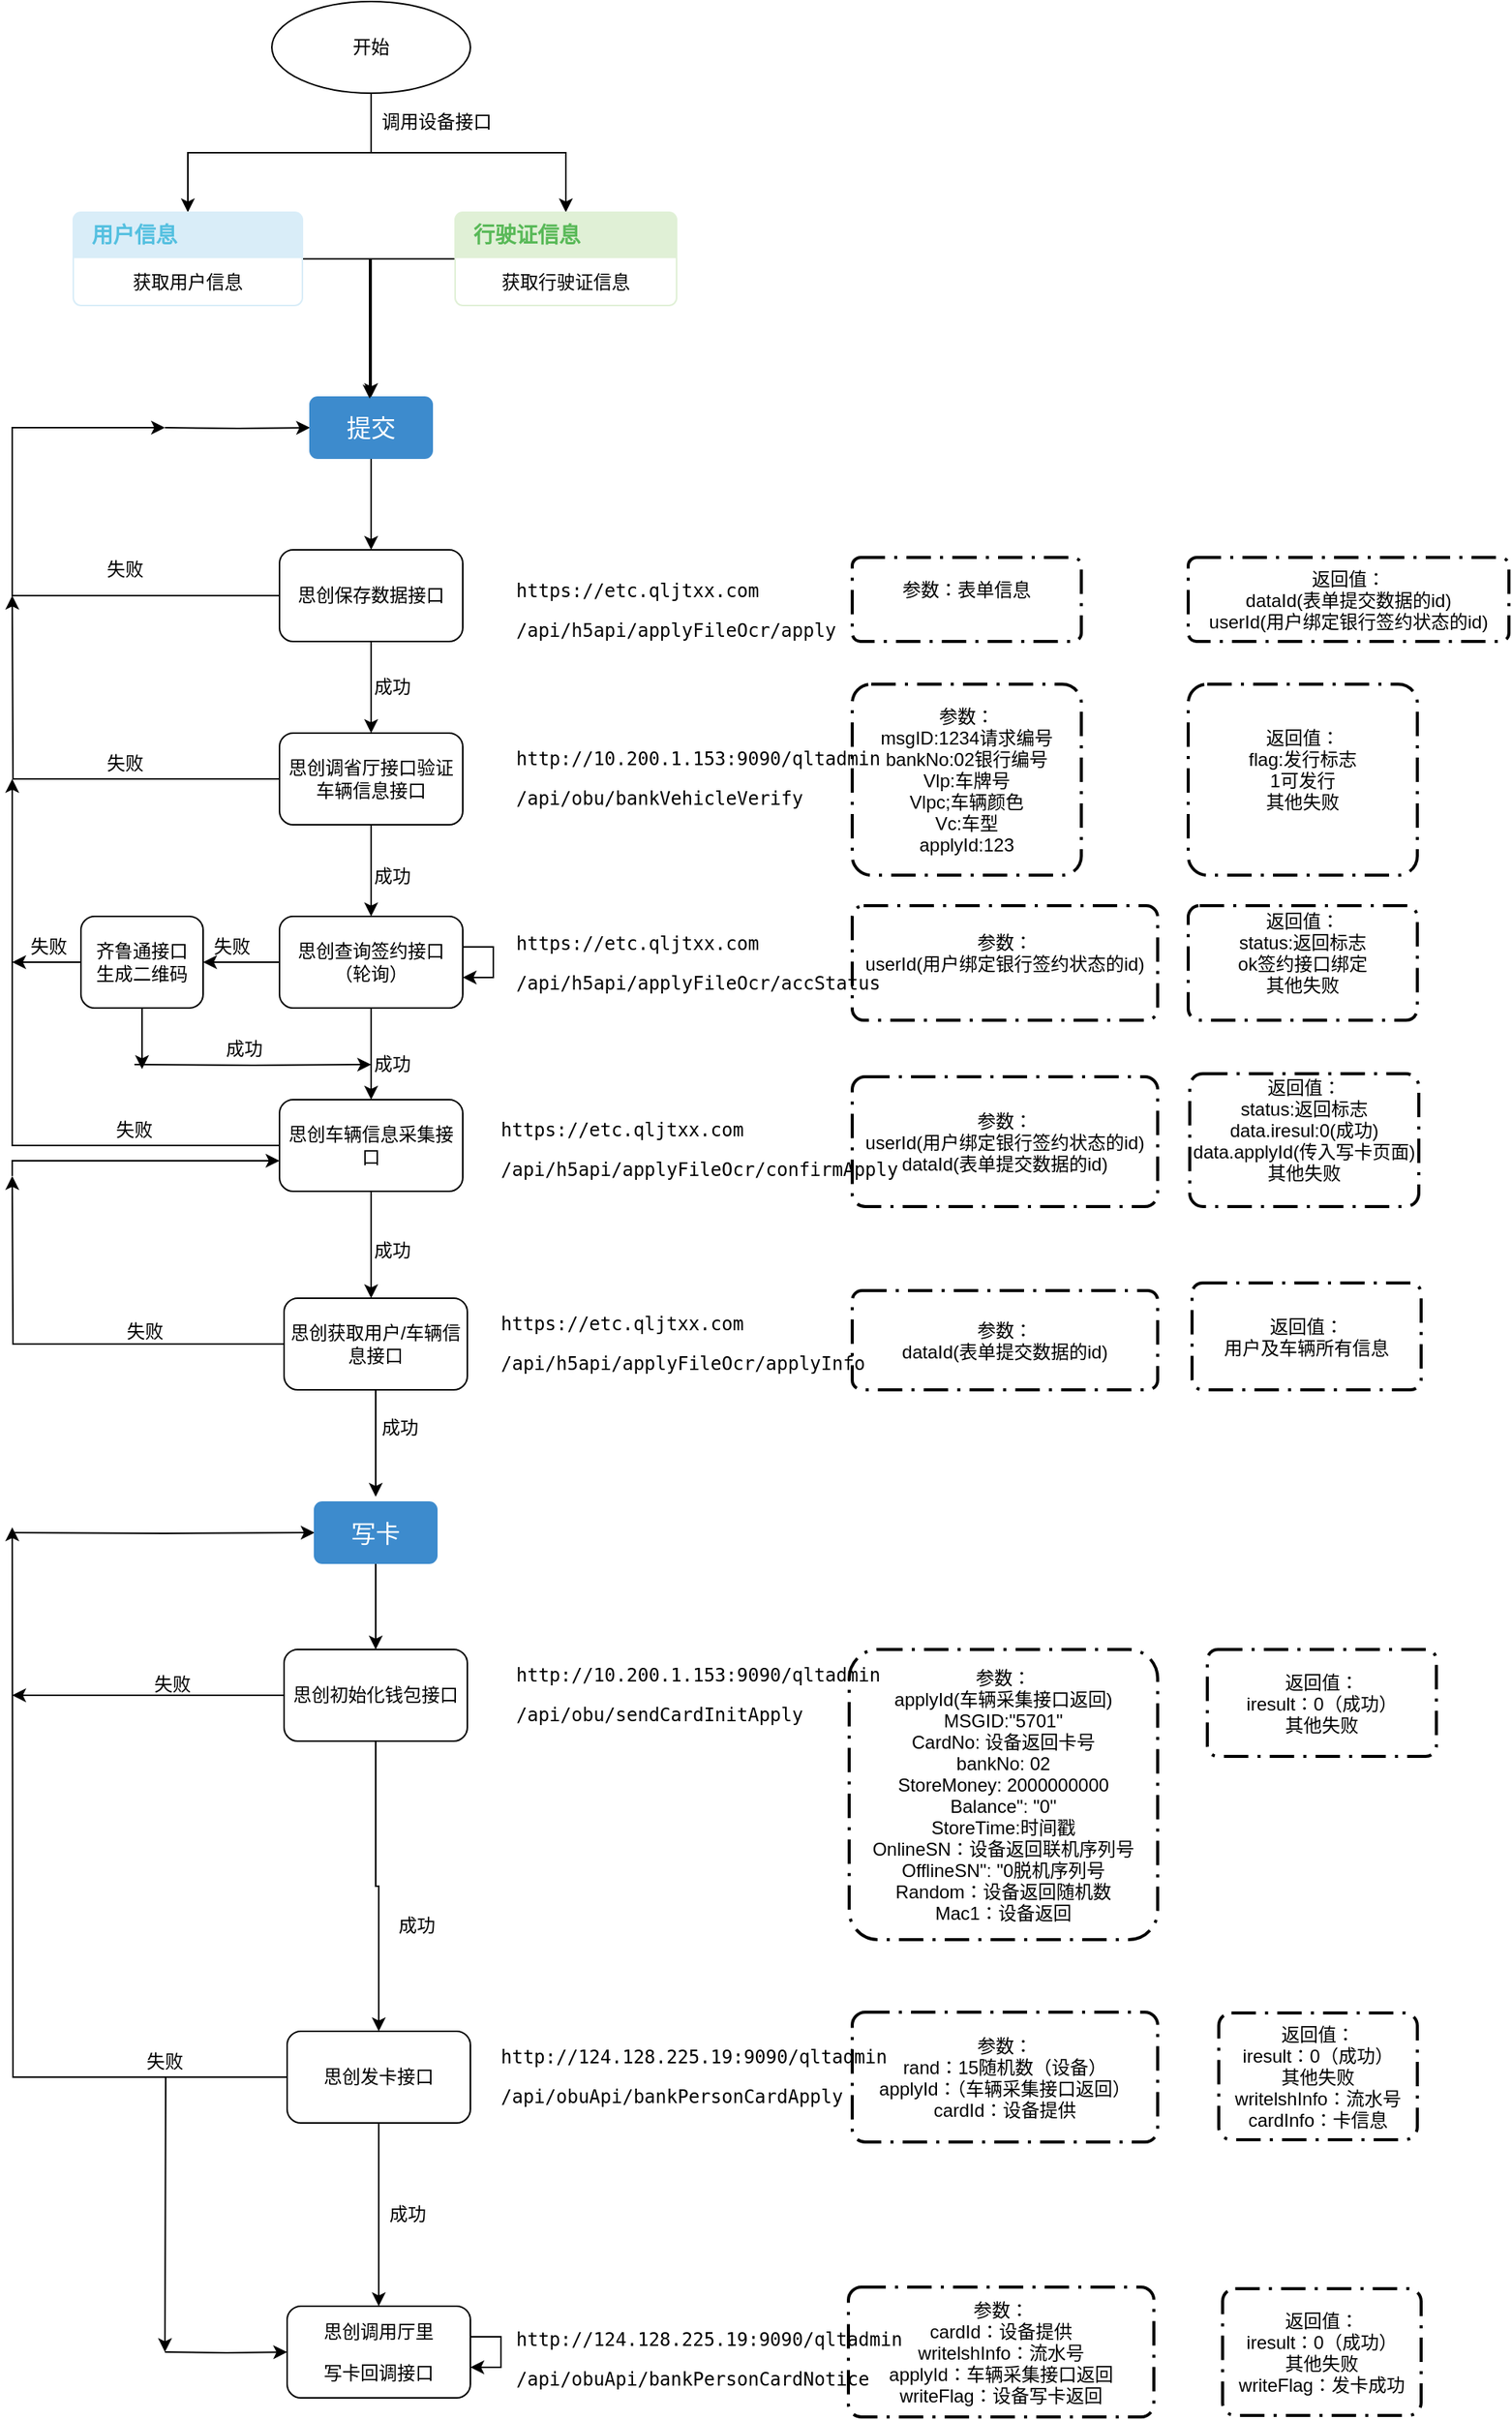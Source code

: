 <mxfile version="10.7.7" type="device"><diagram id="u5JsSVIn0-dvtjI6Z_w5" name="第 1 页"><mxGraphModel dx="1394" dy="858" grid="1" gridSize="10" guides="1" tooltips="1" connect="1" arrows="1" fold="1" page="1" pageScale="1" pageWidth="2339" pageHeight="3300" math="0" shadow="0"><root><mxCell id="0"/><mxCell id="1" parent="0"/><mxCell id="wTaEf8ajfGGhqwx2cr_B-11" style="edgeStyle=orthogonalEdgeStyle;rounded=0;orthogonalLoop=1;jettySize=auto;html=1;" parent="1" source="wTaEf8ajfGGhqwx2cr_B-1" target="wTaEf8ajfGGhqwx2cr_B-8" edge="1"><mxGeometry relative="1" as="geometry"/></mxCell><mxCell id="wTaEf8ajfGGhqwx2cr_B-12" style="edgeStyle=orthogonalEdgeStyle;rounded=0;orthogonalLoop=1;jettySize=auto;html=1;" parent="1" source="wTaEf8ajfGGhqwx2cr_B-1" target="wTaEf8ajfGGhqwx2cr_B-10" edge="1"><mxGeometry relative="1" as="geometry"/></mxCell><mxCell id="wTaEf8ajfGGhqwx2cr_B-1" value="开始" style="ellipse;whiteSpace=wrap;html=1;" parent="1" vertex="1"><mxGeometry x="350" y="21" width="130" height="60" as="geometry"/></mxCell><mxCell id="wTaEf8ajfGGhqwx2cr_B-5" value="调用设备接口" style="text;html=1;resizable=0;points=[];autosize=1;align=left;verticalAlign=top;spacingTop=-4;" parent="1" vertex="1"><mxGeometry x="420" y="90" width="90" height="20" as="geometry"/></mxCell><mxCell id="wTaEf8ajfGGhqwx2cr_B-34" style="edgeStyle=orthogonalEdgeStyle;rounded=0;orthogonalLoop=1;jettySize=auto;html=1;entryX=0.5;entryY=0;entryDx=0;entryDy=0;" parent="1" source="wTaEf8ajfGGhqwx2cr_B-6" target="wTaEf8ajfGGhqwx2cr_B-19" edge="1"><mxGeometry relative="1" as="geometry"/></mxCell><mxCell id="wTaEf8ajfGGhqwx2cr_B-43" style="edgeStyle=orthogonalEdgeStyle;rounded=0;orthogonalLoop=1;jettySize=auto;html=1;" parent="1" target="wTaEf8ajfGGhqwx2cr_B-6" edge="1"><mxGeometry relative="1" as="geometry"><mxPoint x="280" y="300" as="sourcePoint"/></mxGeometry></mxCell><mxCell id="wTaEf8ajfGGhqwx2cr_B-6" value="提交" style="html=1;shadow=0;dashed=0;shape=mxgraph.bootstrap.rrect;rSize=5;fillColor=#3D8BCD;align=center;strokeColor=#3D8BCD;fontColor=#ffffff;fontSize=16;whiteSpace=wrap;" parent="1" vertex="1"><mxGeometry x="375" y="280" width="80" height="40" as="geometry"/></mxCell><mxCell id="wTaEf8ajfGGhqwx2cr_B-16" style="edgeStyle=orthogonalEdgeStyle;rounded=0;orthogonalLoop=1;jettySize=auto;html=1;" parent="1" source="wTaEf8ajfGGhqwx2cr_B-7" target="wTaEf8ajfGGhqwx2cr_B-6" edge="1"><mxGeometry relative="1" as="geometry"/></mxCell><mxCell id="wTaEf8ajfGGhqwx2cr_B-7" value="&lt;font color=&quot;#000000&quot;&gt;获取用户信息&lt;/font&gt;" style="html=1;shadow=0;dashed=0;shape=mxgraph.bootstrap.rrect;align=center;rSize=5;strokeColor=#D9EDF8;fillColor=#ffffff;fontColor=#f0f0f0;spacingTop=30;whiteSpace=wrap;" parent="1" vertex="1"><mxGeometry x="220" y="159" width="150" height="61" as="geometry"/></mxCell><mxCell id="wTaEf8ajfGGhqwx2cr_B-8" value="用户信息" style="html=1;shadow=0;dashed=0;shape=mxgraph.bootstrap.topButton;rSize=5;strokeColor=none;fillColor=#D9EDF8;fontColor=#55C0E0;fontSize=14;fontStyle=1;align=left;spacingLeft=10;whiteSpace=wrap;resizeWidth=1;" parent="wTaEf8ajfGGhqwx2cr_B-7" vertex="1"><mxGeometry width="150" height="30" relative="1" as="geometry"/></mxCell><mxCell id="wTaEf8ajfGGhqwx2cr_B-17" style="edgeStyle=orthogonalEdgeStyle;rounded=0;orthogonalLoop=1;jettySize=auto;html=1;entryX=0.488;entryY=0.025;entryDx=0;entryDy=0;entryPerimeter=0;" parent="1" source="wTaEf8ajfGGhqwx2cr_B-9" target="wTaEf8ajfGGhqwx2cr_B-6" edge="1"><mxGeometry relative="1" as="geometry"/></mxCell><mxCell id="wTaEf8ajfGGhqwx2cr_B-9" value="&lt;font color=&quot;#000000&quot;&gt;获取行驶证信息&lt;/font&gt;" style="html=1;shadow=0;dashed=0;shape=mxgraph.bootstrap.rrect;align=center;rSize=5;strokeColor=#E0F0D6;fillColor=#ffffff;fontColor=#f0f0f0;spacingTop=30;whiteSpace=wrap;" parent="1" vertex="1"><mxGeometry x="470" y="159" width="145" height="61" as="geometry"/></mxCell><mxCell id="wTaEf8ajfGGhqwx2cr_B-10" value="行驶证信息" style="html=1;shadow=0;dashed=0;shape=mxgraph.bootstrap.topButton;rSize=5;strokeColor=none;fillColor=#E0F0D6;fontColor=#59B958;fontSize=14;fontStyle=1;align=left;spacingLeft=10;whiteSpace=wrap;resizeWidth=1;" parent="wTaEf8ajfGGhqwx2cr_B-9" vertex="1"><mxGeometry width="145.0" height="30" relative="1" as="geometry"/></mxCell><mxCell id="wTaEf8ajfGGhqwx2cr_B-23" style="edgeStyle=orthogonalEdgeStyle;rounded=0;orthogonalLoop=1;jettySize=auto;html=1;entryX=0.5;entryY=0;entryDx=0;entryDy=0;" parent="1" source="wTaEf8ajfGGhqwx2cr_B-19" target="wTaEf8ajfGGhqwx2cr_B-21" edge="1"><mxGeometry relative="1" as="geometry"/></mxCell><mxCell id="wTaEf8ajfGGhqwx2cr_B-19" value="思创保存数据接口" style="rounded=1;whiteSpace=wrap;html=1;" parent="1" vertex="1"><mxGeometry x="355" y="380" width="120" height="60" as="geometry"/></mxCell><mxCell id="wTaEf8ajfGGhqwx2cr_B-20" value="&lt;pre&gt;&lt;pre&gt;&lt;span&gt;https://etc.qljtxx.com&lt;/span&gt;&lt;/pre&gt;&lt;pre&gt;&lt;pre&gt;&lt;span&gt;/api/h5api/applyFileOcr/apply&lt;/span&gt;&lt;/pre&gt;&lt;/pre&gt;&lt;/pre&gt;" style="text;html=1;resizable=0;points=[];autosize=1;align=left;verticalAlign=top;spacingTop=-4;" parent="1" vertex="1"><mxGeometry x="507.5" y="385" width="190" height="70" as="geometry"/></mxCell><mxCell id="wTaEf8ajfGGhqwx2cr_B-25" style="edgeStyle=orthogonalEdgeStyle;rounded=0;orthogonalLoop=1;jettySize=auto;html=1;entryX=0.5;entryY=0;entryDx=0;entryDy=0;" parent="1" source="wTaEf8ajfGGhqwx2cr_B-21" target="wTaEf8ajfGGhqwx2cr_B-24" edge="1"><mxGeometry relative="1" as="geometry"/></mxCell><mxCell id="wTaEf8ajfGGhqwx2cr_B-55" style="edgeStyle=orthogonalEdgeStyle;rounded=0;orthogonalLoop=1;jettySize=auto;html=1;" parent="1" source="wTaEf8ajfGGhqwx2cr_B-21" edge="1"><mxGeometry relative="1" as="geometry"><mxPoint x="180" y="410" as="targetPoint"/></mxGeometry></mxCell><mxCell id="wTaEf8ajfGGhqwx2cr_B-21" value="思创&lt;span&gt;调省厅接口验证车辆信息接口&lt;/span&gt;" style="rounded=1;whiteSpace=wrap;html=1;" parent="1" vertex="1"><mxGeometry x="355" y="500" width="120" height="60" as="geometry"/></mxCell><mxCell id="wTaEf8ajfGGhqwx2cr_B-22" value="&lt;pre&gt;&lt;pre&gt;&lt;span&gt;http://10.200.1.153:9090/qltadmin&lt;/span&gt;&lt;/pre&gt;&lt;pre&gt;&lt;pre&gt;&lt;span&gt;/api/obu/bankVehicleVerify&lt;/span&gt;&lt;/pre&gt;&lt;/pre&gt;&lt;/pre&gt;" style="text;html=1;resizable=0;points=[];autosize=1;align=left;verticalAlign=top;spacingTop=-4;" parent="1" vertex="1"><mxGeometry x="507.5" y="495" width="210" height="70" as="geometry"/></mxCell><mxCell id="wTaEf8ajfGGhqwx2cr_B-31" style="edgeStyle=orthogonalEdgeStyle;rounded=0;orthogonalLoop=1;jettySize=auto;html=1;entryX=0.5;entryY=0;entryDx=0;entryDy=0;" parent="1" source="wTaEf8ajfGGhqwx2cr_B-24" target="wTaEf8ajfGGhqwx2cr_B-29" edge="1"><mxGeometry relative="1" as="geometry"/></mxCell><mxCell id="wTaEf8ajfGGhqwx2cr_B-60" style="edgeStyle=orthogonalEdgeStyle;rounded=0;orthogonalLoop=1;jettySize=auto;html=1;entryX=1;entryY=0.5;entryDx=0;entryDy=0;" parent="1" source="wTaEf8ajfGGhqwx2cr_B-24" target="wTaEf8ajfGGhqwx2cr_B-59" edge="1"><mxGeometry relative="1" as="geometry"/></mxCell><mxCell id="wTaEf8ajfGGhqwx2cr_B-24" value="思创&lt;span&gt;查询签约接口&lt;br&gt;（轮询）&lt;br&gt;&lt;/span&gt;" style="rounded=1;whiteSpace=wrap;html=1;" parent="1" vertex="1"><mxGeometry x="355" y="620" width="120" height="60" as="geometry"/></mxCell><mxCell id="wTaEf8ajfGGhqwx2cr_B-57" style="edgeStyle=orthogonalEdgeStyle;rounded=0;orthogonalLoop=1;jettySize=auto;html=1;" parent="1" source="wTaEf8ajfGGhqwx2cr_B-29" edge="1"><mxGeometry relative="1" as="geometry"><mxPoint x="180" y="530" as="targetPoint"/><Array as="points"><mxPoint x="180" y="770"/></Array></mxGeometry></mxCell><mxCell id="J1zdr221Fl1-F4MDYf8C-5" style="edgeStyle=orthogonalEdgeStyle;rounded=0;orthogonalLoop=1;jettySize=auto;html=1;" edge="1" parent="1" source="wTaEf8ajfGGhqwx2cr_B-29"><mxGeometry relative="1" as="geometry"><mxPoint x="415" y="870" as="targetPoint"/></mxGeometry></mxCell><mxCell id="J1zdr221Fl1-F4MDYf8C-17" style="edgeStyle=orthogonalEdgeStyle;rounded=0;orthogonalLoop=1;jettySize=auto;html=1;" edge="1" parent="1" target="wTaEf8ajfGGhqwx2cr_B-29"><mxGeometry relative="1" as="geometry"><mxPoint x="180" y="790" as="sourcePoint"/><Array as="points"><mxPoint x="355" y="780"/><mxPoint x="355" y="780"/></Array></mxGeometry></mxCell><mxCell id="wTaEf8ajfGGhqwx2cr_B-29" value="思创&lt;span&gt;车辆信息采集接口&lt;/span&gt;" style="rounded=1;whiteSpace=wrap;html=1;" parent="1" vertex="1"><mxGeometry x="355" y="740" width="120" height="60" as="geometry"/></mxCell><mxCell id="wTaEf8ajfGGhqwx2cr_B-36" value="失败" style="text;html=1;resizable=0;points=[];autosize=1;align=left;verticalAlign=top;spacingTop=-4;" parent="1" vertex="1"><mxGeometry x="240" y="382.5" width="40" height="20" as="geometry"/></mxCell><mxCell id="wTaEf8ajfGGhqwx2cr_B-37" value="成功" style="text;html=1;resizable=0;points=[];autosize=1;align=left;verticalAlign=top;spacingTop=-4;" parent="1" vertex="1"><mxGeometry x="415" y="460" width="40" height="20" as="geometry"/></mxCell><mxCell id="wTaEf8ajfGGhqwx2cr_B-40" value="成功" style="text;html=1;resizable=0;points=[];autosize=1;align=left;verticalAlign=top;spacingTop=-4;" parent="1" vertex="1"><mxGeometry x="415" y="584" width="40" height="20" as="geometry"/></mxCell><mxCell id="J1zdr221Fl1-F4MDYf8C-3" style="edgeStyle=orthogonalEdgeStyle;rounded=0;orthogonalLoop=1;jettySize=auto;html=1;" edge="1" parent="1" target="wTaEf8ajfGGhqwx2cr_B-41"><mxGeometry relative="1" as="geometry"><mxPoint x="260" y="717" as="sourcePoint"/></mxGeometry></mxCell><mxCell id="wTaEf8ajfGGhqwx2cr_B-41" value="成功" style="text;html=1;resizable=0;points=[];autosize=1;align=left;verticalAlign=top;spacingTop=-4;" parent="1" vertex="1"><mxGeometry x="415" y="707" width="40" height="20" as="geometry"/></mxCell><mxCell id="wTaEf8ajfGGhqwx2cr_B-35" style="edgeStyle=orthogonalEdgeStyle;rounded=0;orthogonalLoop=1;jettySize=auto;html=1;" parent="1" source="wTaEf8ajfGGhqwx2cr_B-19" edge="1"><mxGeometry relative="1" as="geometry"><mxPoint x="280" y="300" as="targetPoint"/><Array as="points"><mxPoint x="180" y="410"/><mxPoint x="180" y="300"/></Array></mxGeometry></mxCell><mxCell id="wTaEf8ajfGGhqwx2cr_B-47" value="失败" style="text;html=1;resizable=0;points=[];autosize=1;align=left;verticalAlign=top;spacingTop=-4;" parent="1" vertex="1"><mxGeometry x="246" y="750" width="40" height="20" as="geometry"/></mxCell><mxCell id="wTaEf8ajfGGhqwx2cr_B-48" value="失败" style="text;html=1;resizable=0;points=[];autosize=1;align=left;verticalAlign=top;spacingTop=-4;" parent="1" vertex="1"><mxGeometry x="310" y="630" width="40" height="20" as="geometry"/></mxCell><mxCell id="wTaEf8ajfGGhqwx2cr_B-49" value="失败" style="text;html=1;resizable=0;points=[];autosize=1;align=left;verticalAlign=top;spacingTop=-4;" parent="1" vertex="1"><mxGeometry x="240" y="510" width="40" height="20" as="geometry"/></mxCell><mxCell id="wTaEf8ajfGGhqwx2cr_B-50" value="参数：表单信息&#10;" style="rounded=1;arcSize=10;dashed=1;strokeColor=#000000;fillColor=none;gradientColor=none;dashPattern=8 3 1 3;strokeWidth=2;" parent="1" vertex="1"><mxGeometry x="730" y="385" width="150" height="55" as="geometry"/></mxCell><mxCell id="wTaEf8ajfGGhqwx2cr_B-51" value="参数：&#10;msgID:1234请求编号&#10;bankNo:02银行编号&#10;Vlp:车牌号&#10;Vlpc;车辆颜色&#10;Vc:车型&#10;applyId:123" style="rounded=1;arcSize=10;dashed=1;strokeColor=#000000;fillColor=none;gradientColor=none;dashPattern=8 3 1 3;strokeWidth=2;" parent="1" vertex="1"><mxGeometry x="730" y="468" width="150" height="125" as="geometry"/></mxCell><mxCell id="wTaEf8ajfGGhqwx2cr_B-52" value="返回值：&#10;flag:发行标志&#10;1可发行&#10;其他失败&#10;" style="rounded=1;arcSize=10;dashed=1;strokeColor=#000000;fillColor=none;gradientColor=none;dashPattern=8 3 1 3;strokeWidth=2;" parent="1" vertex="1"><mxGeometry x="950" y="468" width="150" height="125" as="geometry"/></mxCell><mxCell id="wTaEf8ajfGGhqwx2cr_B-53" value="参数：&#10;userId(用户绑定银行签约状态的id)&#10;" style="rounded=1;arcSize=10;dashed=1;strokeColor=#000000;fillColor=none;gradientColor=none;dashPattern=8 3 1 3;strokeWidth=2;" parent="1" vertex="1"><mxGeometry x="730" y="613" width="200" height="75" as="geometry"/></mxCell><mxCell id="wTaEf8ajfGGhqwx2cr_B-54" value="返回值：&#10;dataId(表单提交数据的id)&#10;userId(用户绑定银行签约状态的id)" style="rounded=1;arcSize=10;dashed=1;strokeColor=#000000;fillColor=none;gradientColor=none;dashPattern=8 3 1 3;strokeWidth=2;" parent="1" vertex="1"><mxGeometry x="950" y="385" width="210" height="55" as="geometry"/></mxCell><mxCell id="wTaEf8ajfGGhqwx2cr_B-61" style="edgeStyle=orthogonalEdgeStyle;rounded=0;orthogonalLoop=1;jettySize=auto;html=1;" parent="1" source="wTaEf8ajfGGhqwx2cr_B-59" edge="1"><mxGeometry relative="1" as="geometry"><mxPoint x="180" y="650" as="targetPoint"/></mxGeometry></mxCell><mxCell id="J1zdr221Fl1-F4MDYf8C-1" style="edgeStyle=orthogonalEdgeStyle;rounded=0;orthogonalLoop=1;jettySize=auto;html=1;" edge="1" parent="1" source="wTaEf8ajfGGhqwx2cr_B-59"><mxGeometry relative="1" as="geometry"><mxPoint x="265" y="720" as="targetPoint"/></mxGeometry></mxCell><mxCell id="wTaEf8ajfGGhqwx2cr_B-59" value="齐鲁通接口&lt;br&gt;生成二维码&lt;br&gt;" style="rounded=1;whiteSpace=wrap;html=1;" parent="1" vertex="1"><mxGeometry x="225" y="620" width="80" height="60" as="geometry"/></mxCell><mxCell id="wTaEf8ajfGGhqwx2cr_B-62" value="失败" style="text;html=1;resizable=0;points=[];autosize=1;align=left;verticalAlign=top;spacingTop=-4;" parent="1" vertex="1"><mxGeometry x="190" y="630" width="40" height="20" as="geometry"/></mxCell><mxCell id="wTaEf8ajfGGhqwx2cr_B-64" value="参数：&#10;userId(用户绑定银行签约状态的id)&#10;dataId(表单提交数据的id)" style="rounded=1;arcSize=10;dashed=1;strokeColor=#000000;fillColor=none;gradientColor=none;dashPattern=8 3 1 3;strokeWidth=2;" parent="1" vertex="1"><mxGeometry x="730" y="725" width="200" height="85" as="geometry"/></mxCell><mxCell id="wTaEf8ajfGGhqwx2cr_B-65" value="返回值：&#10;status:返回标志&#10;ok签约接口绑定&#10;其他失败&#10;" style="rounded=1;arcSize=10;dashed=1;strokeColor=#000000;fillColor=none;gradientColor=none;dashPattern=8 3 1 3;strokeWidth=2;" parent="1" vertex="1"><mxGeometry x="950" y="613" width="150" height="75" as="geometry"/></mxCell><mxCell id="wTaEf8ajfGGhqwx2cr_B-66" value="返回值：&#10;status:返回标志&#10;data.iresul:0(成功)&#10;data.applyId(传入写卡页面)&#10;其他失败&#10;" style="rounded=1;arcSize=10;dashed=1;strokeColor=#000000;fillColor=none;gradientColor=none;dashPattern=8 3 1 3;strokeWidth=2;" parent="1" vertex="1"><mxGeometry x="951" y="723" width="150" height="87" as="geometry"/></mxCell><mxCell id="J1zdr221Fl1-F4MDYf8C-2" style="edgeStyle=orthogonalEdgeStyle;rounded=0;orthogonalLoop=1;jettySize=auto;html=1;" edge="1" parent="1" source="wTaEf8ajfGGhqwx2cr_B-24" target="wTaEf8ajfGGhqwx2cr_B-24"><mxGeometry relative="1" as="geometry"/></mxCell><mxCell id="J1zdr221Fl1-F4MDYf8C-4" value="成功" style="text;html=1;resizable=0;points=[];autosize=1;align=left;verticalAlign=top;spacingTop=-4;" vertex="1" parent="1"><mxGeometry x="318" y="697" width="40" height="20" as="geometry"/></mxCell><mxCell id="J1zdr221Fl1-F4MDYf8C-9" value="&lt;pre&gt;&lt;pre&gt;&lt;span&gt;https://etc.qljtxx.com&lt;/span&gt;&lt;/pre&gt;&lt;pre&gt;&lt;pre&gt;&lt;pre&gt;&lt;span&gt;/api/h5api/applyFileOcr/accStatus&lt;/span&gt;&lt;/pre&gt;&lt;/pre&gt;&lt;/pre&gt;&lt;/pre&gt;" style="text;html=1;resizable=0;points=[];autosize=1;align=left;verticalAlign=top;spacingTop=-4;" vertex="1" parent="1"><mxGeometry x="507.5" y="615.5" width="210" height="70" as="geometry"/></mxCell><mxCell id="J1zdr221Fl1-F4MDYf8C-10" value="&lt;pre&gt;&lt;pre&gt;&lt;span&gt;https://etc.qljtxx.com&lt;/span&gt;&lt;/pre&gt;&lt;pre&gt;&lt;pre&gt;&lt;pre&gt;&lt;pre&gt;&lt;span&gt;/api/h5api/applyFileOcr/confirmApply&lt;/span&gt;&lt;/pre&gt;&lt;/pre&gt;&lt;/pre&gt;&lt;/pre&gt;&lt;/pre&gt;" style="text;html=1;resizable=0;points=[];autosize=1;align=left;verticalAlign=top;spacingTop=-4;" vertex="1" parent="1"><mxGeometry x="497.5" y="738" width="230" height="70" as="geometry"/></mxCell><mxCell id="J1zdr221Fl1-F4MDYf8C-16" style="edgeStyle=orthogonalEdgeStyle;rounded=0;orthogonalLoop=1;jettySize=auto;html=1;" edge="1" parent="1" source="J1zdr221Fl1-F4MDYf8C-11"><mxGeometry relative="1" as="geometry"><mxPoint x="180" y="790" as="targetPoint"/></mxGeometry></mxCell><mxCell id="J1zdr221Fl1-F4MDYf8C-24" style="edgeStyle=orthogonalEdgeStyle;rounded=0;orthogonalLoop=1;jettySize=auto;html=1;" edge="1" parent="1" source="J1zdr221Fl1-F4MDYf8C-11"><mxGeometry relative="1" as="geometry"><mxPoint x="418" y="1000" as="targetPoint"/></mxGeometry></mxCell><mxCell id="J1zdr221Fl1-F4MDYf8C-11" value="思创获取用户/车辆信息接口" style="rounded=1;whiteSpace=wrap;html=1;" vertex="1" parent="1"><mxGeometry x="358" y="870" width="120" height="60" as="geometry"/></mxCell><mxCell id="J1zdr221Fl1-F4MDYf8C-12" value="成功" style="text;html=1;resizable=0;points=[];autosize=1;align=left;verticalAlign=top;spacingTop=-4;" vertex="1" parent="1"><mxGeometry x="415" y="829" width="40" height="20" as="geometry"/></mxCell><mxCell id="J1zdr221Fl1-F4MDYf8C-13" value="&lt;pre&gt;&lt;pre&gt;&lt;span&gt;https://etc.qljtxx.com&lt;/span&gt;&lt;/pre&gt;&lt;pre&gt;&lt;pre&gt;&lt;pre&gt;&lt;pre&gt;&lt;pre&gt;&lt;span&gt;/api/h5api/applyFileOcr/applyInfo&lt;/span&gt;&lt;/pre&gt;&lt;/pre&gt;&lt;/pre&gt;&lt;/pre&gt;&lt;/pre&gt;&lt;/pre&gt;" style="text;html=1;resizable=0;points=[];autosize=1;align=left;verticalAlign=top;spacingTop=-4;" vertex="1" parent="1"><mxGeometry x="497.5" y="865" width="210" height="70" as="geometry"/></mxCell><mxCell id="J1zdr221Fl1-F4MDYf8C-14" value="参数：&#10;dataId(表单提交数据的id)" style="rounded=1;arcSize=10;dashed=1;strokeColor=#000000;fillColor=none;gradientColor=none;dashPattern=8 3 1 3;strokeWidth=2;" vertex="1" parent="1"><mxGeometry x="730" y="865" width="200" height="65" as="geometry"/></mxCell><mxCell id="J1zdr221Fl1-F4MDYf8C-15" value="&#10;返回值：&#10;用户及车辆所有信息&#10;" style="rounded=1;arcSize=10;dashed=1;strokeColor=#000000;fillColor=none;gradientColor=none;dashPattern=8 3 1 3;strokeWidth=2;" vertex="1" parent="1"><mxGeometry x="952.5" y="860" width="150" height="70" as="geometry"/></mxCell><mxCell id="J1zdr221Fl1-F4MDYf8C-18" value="失败" style="text;html=1;resizable=0;points=[];autosize=1;align=left;verticalAlign=top;spacingTop=-4;" vertex="1" parent="1"><mxGeometry x="253" y="882" width="40" height="20" as="geometry"/></mxCell><mxCell id="J1zdr221Fl1-F4MDYf8C-29" style="edgeStyle=orthogonalEdgeStyle;rounded=0;orthogonalLoop=1;jettySize=auto;html=1;" edge="1" parent="1" source="J1zdr221Fl1-F4MDYf8C-55" target="J1zdr221Fl1-F4MDYf8C-30"><mxGeometry relative="1" as="geometry"><mxPoint x="292.5" y="1140" as="targetPoint"/><mxPoint x="418" y="1057" as="sourcePoint"/></mxGeometry></mxCell><mxCell id="J1zdr221Fl1-F4MDYf8C-26" value="成功" style="text;html=1;resizable=0;points=[];autosize=1;align=left;verticalAlign=top;spacingTop=-4;" vertex="1" parent="1"><mxGeometry x="420" y="945" width="40" height="20" as="geometry"/></mxCell><mxCell id="J1zdr221Fl1-F4MDYf8C-37" style="edgeStyle=orthogonalEdgeStyle;rounded=0;orthogonalLoop=1;jettySize=auto;html=1;" edge="1" parent="1" source="J1zdr221Fl1-F4MDYf8C-30" target="J1zdr221Fl1-F4MDYf8C-36"><mxGeometry relative="1" as="geometry"/></mxCell><mxCell id="J1zdr221Fl1-F4MDYf8C-57" style="edgeStyle=orthogonalEdgeStyle;rounded=0;orthogonalLoop=1;jettySize=auto;html=1;" edge="1" parent="1" source="J1zdr221Fl1-F4MDYf8C-30"><mxGeometry relative="1" as="geometry"><mxPoint x="180" y="1130" as="targetPoint"/></mxGeometry></mxCell><mxCell id="J1zdr221Fl1-F4MDYf8C-30" value="思创初始化钱包接口" style="rounded=1;whiteSpace=wrap;html=1;" vertex="1" parent="1"><mxGeometry x="358" y="1100" width="120" height="60" as="geometry"/></mxCell><mxCell id="J1zdr221Fl1-F4MDYf8C-31" value="&lt;pre&gt;&lt;pre&gt;&lt;span&gt;http://10.200.1.153:9090/qltadmin&lt;/span&gt;&lt;/pre&gt;&lt;pre&gt;&lt;pre&gt;/api/obu/sendCardInitApply&lt;/pre&gt;&lt;/pre&gt;&lt;/pre&gt;" style="text;html=1;resizable=0;points=[];autosize=1;align=left;verticalAlign=top;spacingTop=-4;" vertex="1" parent="1"><mxGeometry x="507.5" y="1095" width="210" height="70" as="geometry"/></mxCell><mxCell id="J1zdr221Fl1-F4MDYf8C-32" value="参数：&#10;applyId(车辆采集接口返回)&#10;MSGID:&quot;5701&quot;&#10;CardNo: 设备返回卡号&#10;bankNo: 02&#10;StoreMoney: 2000000000&#10;Balance&quot;: &quot;0&quot;&#10;StoreTime:时间戳&#10;OnlineSN：设备返回联机序列号&#10;OfflineSN&quot;: &quot;0脱机序列号&#10;Random：设备返回随机数&#10;Mac1：设备返回" style="rounded=1;arcSize=10;dashed=1;strokeColor=#000000;fillColor=none;gradientColor=none;dashPattern=8 3 1 3;strokeWidth=2;" vertex="1" parent="1"><mxGeometry x="728" y="1100" width="202" height="190" as="geometry"/></mxCell><mxCell id="J1zdr221Fl1-F4MDYf8C-33" value="&#10;返回值：&#10;iresult：0（成功）&#10;其他失败&#10;" style="rounded=1;arcSize=10;dashed=1;strokeColor=#000000;fillColor=none;gradientColor=none;dashPattern=8 3 1 3;strokeWidth=2;" vertex="1" parent="1"><mxGeometry x="962.5" y="1100" width="150" height="70" as="geometry"/></mxCell><mxCell id="J1zdr221Fl1-F4MDYf8C-43" style="edgeStyle=orthogonalEdgeStyle;rounded=0;orthogonalLoop=1;jettySize=auto;html=1;" edge="1" parent="1" source="J1zdr221Fl1-F4MDYf8C-36"><mxGeometry relative="1" as="geometry"><mxPoint x="420" y="1530" as="targetPoint"/></mxGeometry></mxCell><mxCell id="J1zdr221Fl1-F4MDYf8C-48" style="edgeStyle=orthogonalEdgeStyle;rounded=0;orthogonalLoop=1;jettySize=auto;html=1;" edge="1" parent="1" source="J1zdr221Fl1-F4MDYf8C-36"><mxGeometry relative="1" as="geometry"><mxPoint x="180" y="1020" as="targetPoint"/></mxGeometry></mxCell><mxCell id="J1zdr221Fl1-F4MDYf8C-61" style="edgeStyle=orthogonalEdgeStyle;rounded=0;orthogonalLoop=1;jettySize=auto;html=1;" edge="1" parent="1" source="J1zdr221Fl1-F4MDYf8C-36"><mxGeometry relative="1" as="geometry"><mxPoint x="280" y="1560" as="targetPoint"/></mxGeometry></mxCell><mxCell id="J1zdr221Fl1-F4MDYf8C-36" value="思创发卡接口" style="rounded=1;whiteSpace=wrap;html=1;" vertex="1" parent="1"><mxGeometry x="360" y="1350" width="120" height="60" as="geometry"/></mxCell><mxCell id="J1zdr221Fl1-F4MDYf8C-38" value="&lt;pre&gt;&lt;pre&gt;&lt;pre&gt;&lt;span&gt;http://124.128.225.19:9090/qltadmin&lt;/span&gt;&lt;/pre&gt;&lt;/pre&gt;&lt;pre&gt;&lt;pre&gt;&lt;pre&gt;&lt;span&gt;/api/obuApi/bankPersonCardApply&lt;/span&gt;&lt;/pre&gt;&lt;/pre&gt;&lt;/pre&gt;&lt;/pre&gt;" style="text;html=1;resizable=0;points=[];autosize=1;align=left;verticalAlign=top;spacingTop=-4;" vertex="1" parent="1"><mxGeometry x="497.5" y="1345" width="230" height="70" as="geometry"/></mxCell><mxCell id="J1zdr221Fl1-F4MDYf8C-39" value="参数：&#10;rand：15随机数（设备）&#10;applyId：（车辆采集接口返回）&#10;cardId：设备提供" style="rounded=1;arcSize=10;dashed=1;strokeColor=#000000;fillColor=none;gradientColor=none;dashPattern=8 3 1 3;strokeWidth=2;" vertex="1" parent="1"><mxGeometry x="730" y="1337.5" width="200" height="85" as="geometry"/></mxCell><mxCell id="J1zdr221Fl1-F4MDYf8C-40" value="&#10;返回值：&#10;iresult：0（成功）&#10;其他失败&#10;writelshInfo：流水号&#10;cardInfo：卡信息&#10;" style="rounded=1;arcSize=10;dashed=1;strokeColor=#000000;fillColor=none;gradientColor=none;dashPattern=8 3 1 3;strokeWidth=2;" vertex="1" parent="1"><mxGeometry x="970" y="1338" width="130" height="83" as="geometry"/></mxCell><mxCell id="J1zdr221Fl1-F4MDYf8C-60" style="edgeStyle=orthogonalEdgeStyle;rounded=0;orthogonalLoop=1;jettySize=auto;html=1;" edge="1" parent="1" target="J1zdr221Fl1-F4MDYf8C-44"><mxGeometry relative="1" as="geometry"><mxPoint x="280" y="1560" as="sourcePoint"/></mxGeometry></mxCell><mxCell id="J1zdr221Fl1-F4MDYf8C-44" value="&lt;pre&gt;&lt;span&gt;思创调用厅里&lt;/span&gt;&lt;/pre&gt;&lt;pre&gt;&lt;span&gt;写卡回调接口&lt;/span&gt;&lt;/pre&gt;" style="rounded=1;whiteSpace=wrap;html=1;" vertex="1" parent="1"><mxGeometry x="360" y="1530" width="120" height="60" as="geometry"/></mxCell><mxCell id="J1zdr221Fl1-F4MDYf8C-45" value="&lt;pre&gt;&lt;pre&gt;&lt;pre&gt;&lt;span&gt;http://124.128.225.19:9090/qltadmin&lt;/span&gt;&lt;/pre&gt;&lt;/pre&gt;&lt;pre&gt;&lt;pre&gt;&lt;pre&gt;&lt;pre&gt;&lt;span&gt;/api/obuApi/bankPersonCardNotice&lt;/span&gt;&lt;/pre&gt;&lt;/pre&gt;&lt;/pre&gt;&lt;/pre&gt;&lt;/pre&gt;" style="text;html=1;resizable=0;points=[];autosize=1;align=left;verticalAlign=top;spacingTop=-4;" vertex="1" parent="1"><mxGeometry x="507.5" y="1530" width="230" height="70" as="geometry"/></mxCell><mxCell id="J1zdr221Fl1-F4MDYf8C-46" value="参数：&#10;cardId：设备提供&#10;writelshInfo：流水号&#10;applyId：车辆采集接口返回&#10;writeFlag：设备写卡返回" style="rounded=1;arcSize=10;dashed=1;strokeColor=#000000;fillColor=none;gradientColor=none;dashPattern=8 3 1 3;strokeWidth=2;" vertex="1" parent="1"><mxGeometry x="727.5" y="1517.5" width="200" height="85" as="geometry"/></mxCell><mxCell id="J1zdr221Fl1-F4MDYf8C-47" value="&#10;返回值：&#10;iresult：0（成功）&#10;其他失败&#10;writeFlag：发卡成功&#10;" style="rounded=1;arcSize=10;dashed=1;strokeColor=#000000;fillColor=none;gradientColor=none;dashPattern=8 3 1 3;strokeWidth=2;" vertex="1" parent="1"><mxGeometry x="972.5" y="1518.5" width="130" height="83" as="geometry"/></mxCell><mxCell id="J1zdr221Fl1-F4MDYf8C-50" value="成功" style="text;html=1;resizable=0;points=[];autosize=1;align=left;verticalAlign=top;spacingTop=-4;" vertex="1" parent="1"><mxGeometry x="431" y="1271" width="40" height="20" as="geometry"/></mxCell><mxCell id="J1zdr221Fl1-F4MDYf8C-51" value="失败" style="text;html=1;resizable=0;points=[];autosize=1;align=left;verticalAlign=top;spacingTop=-4;" vertex="1" parent="1"><mxGeometry x="266" y="1359.5" width="40" height="20" as="geometry"/></mxCell><mxCell id="J1zdr221Fl1-F4MDYf8C-53" value="成功" style="text;html=1;resizable=0;points=[];autosize=1;align=left;verticalAlign=top;spacingTop=-4;" vertex="1" parent="1"><mxGeometry x="425" y="1460" width="40" height="20" as="geometry"/></mxCell><mxCell id="J1zdr221Fl1-F4MDYf8C-56" style="edgeStyle=orthogonalEdgeStyle;rounded=0;orthogonalLoop=1;jettySize=auto;html=1;" edge="1" parent="1" target="J1zdr221Fl1-F4MDYf8C-55"><mxGeometry relative="1" as="geometry"><mxPoint x="180" y="1023.5" as="sourcePoint"/></mxGeometry></mxCell><mxCell id="J1zdr221Fl1-F4MDYf8C-55" value="写卡" style="html=1;shadow=0;dashed=0;shape=mxgraph.bootstrap.rrect;rSize=5;fillColor=#3D8BCD;align=center;strokeColor=#3D8BCD;fontColor=#ffffff;fontSize=16;whiteSpace=wrap;" vertex="1" parent="1"><mxGeometry x="378" y="1003.5" width="80" height="40" as="geometry"/></mxCell><mxCell id="J1zdr221Fl1-F4MDYf8C-58" value="失败" style="text;html=1;resizable=0;points=[];autosize=1;align=left;verticalAlign=top;spacingTop=-4;" vertex="1" parent="1"><mxGeometry x="271" y="1113" width="40" height="20" as="geometry"/></mxCell><mxCell id="J1zdr221Fl1-F4MDYf8C-63" style="edgeStyle=orthogonalEdgeStyle;rounded=0;orthogonalLoop=1;jettySize=auto;html=1;" edge="1" parent="1" source="J1zdr221Fl1-F4MDYf8C-44" target="J1zdr221Fl1-F4MDYf8C-44"><mxGeometry relative="1" as="geometry"/></mxCell></root></mxGraphModel></diagram></mxfile>